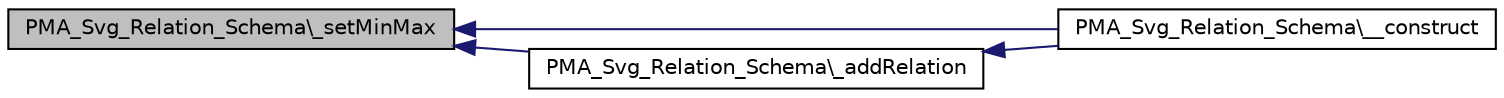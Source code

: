 digraph G
{
  edge [fontname="Helvetica",fontsize="10",labelfontname="Helvetica",labelfontsize="10"];
  node [fontname="Helvetica",fontsize="10",shape=record];
  rankdir="LR";
  Node1 [label="PMA_Svg_Relation_Schema\\_setMinMax",height=0.2,width=0.4,color="black", fillcolor="grey75", style="filled" fontcolor="black"];
  Node1 -> Node2 [dir="back",color="midnightblue",fontsize="10",style="solid",fontname="Helvetica"];
  Node2 [label="PMA_Svg_Relation_Schema\\__construct",height=0.2,width=0.4,color="black", fillcolor="white", style="filled",URL="$classPMA__Svg__Relation__Schema.html#a6fb8218eba9e9a391b55ee75da039230",tooltip="The &quot;PMA_Svg_Relation_Schema&quot; constructor."];
  Node1 -> Node3 [dir="back",color="midnightblue",fontsize="10",style="solid",fontname="Helvetica"];
  Node3 [label="PMA_Svg_Relation_Schema\\_addRelation",height=0.2,width=0.4,color="black", fillcolor="white", style="filled",URL="$classPMA__Svg__Relation__Schema.html#a82ad5675d3182558a1b29b92fb49bd6f",tooltip="Defines relation objects."];
  Node3 -> Node2 [dir="back",color="midnightblue",fontsize="10",style="solid",fontname="Helvetica"];
}
